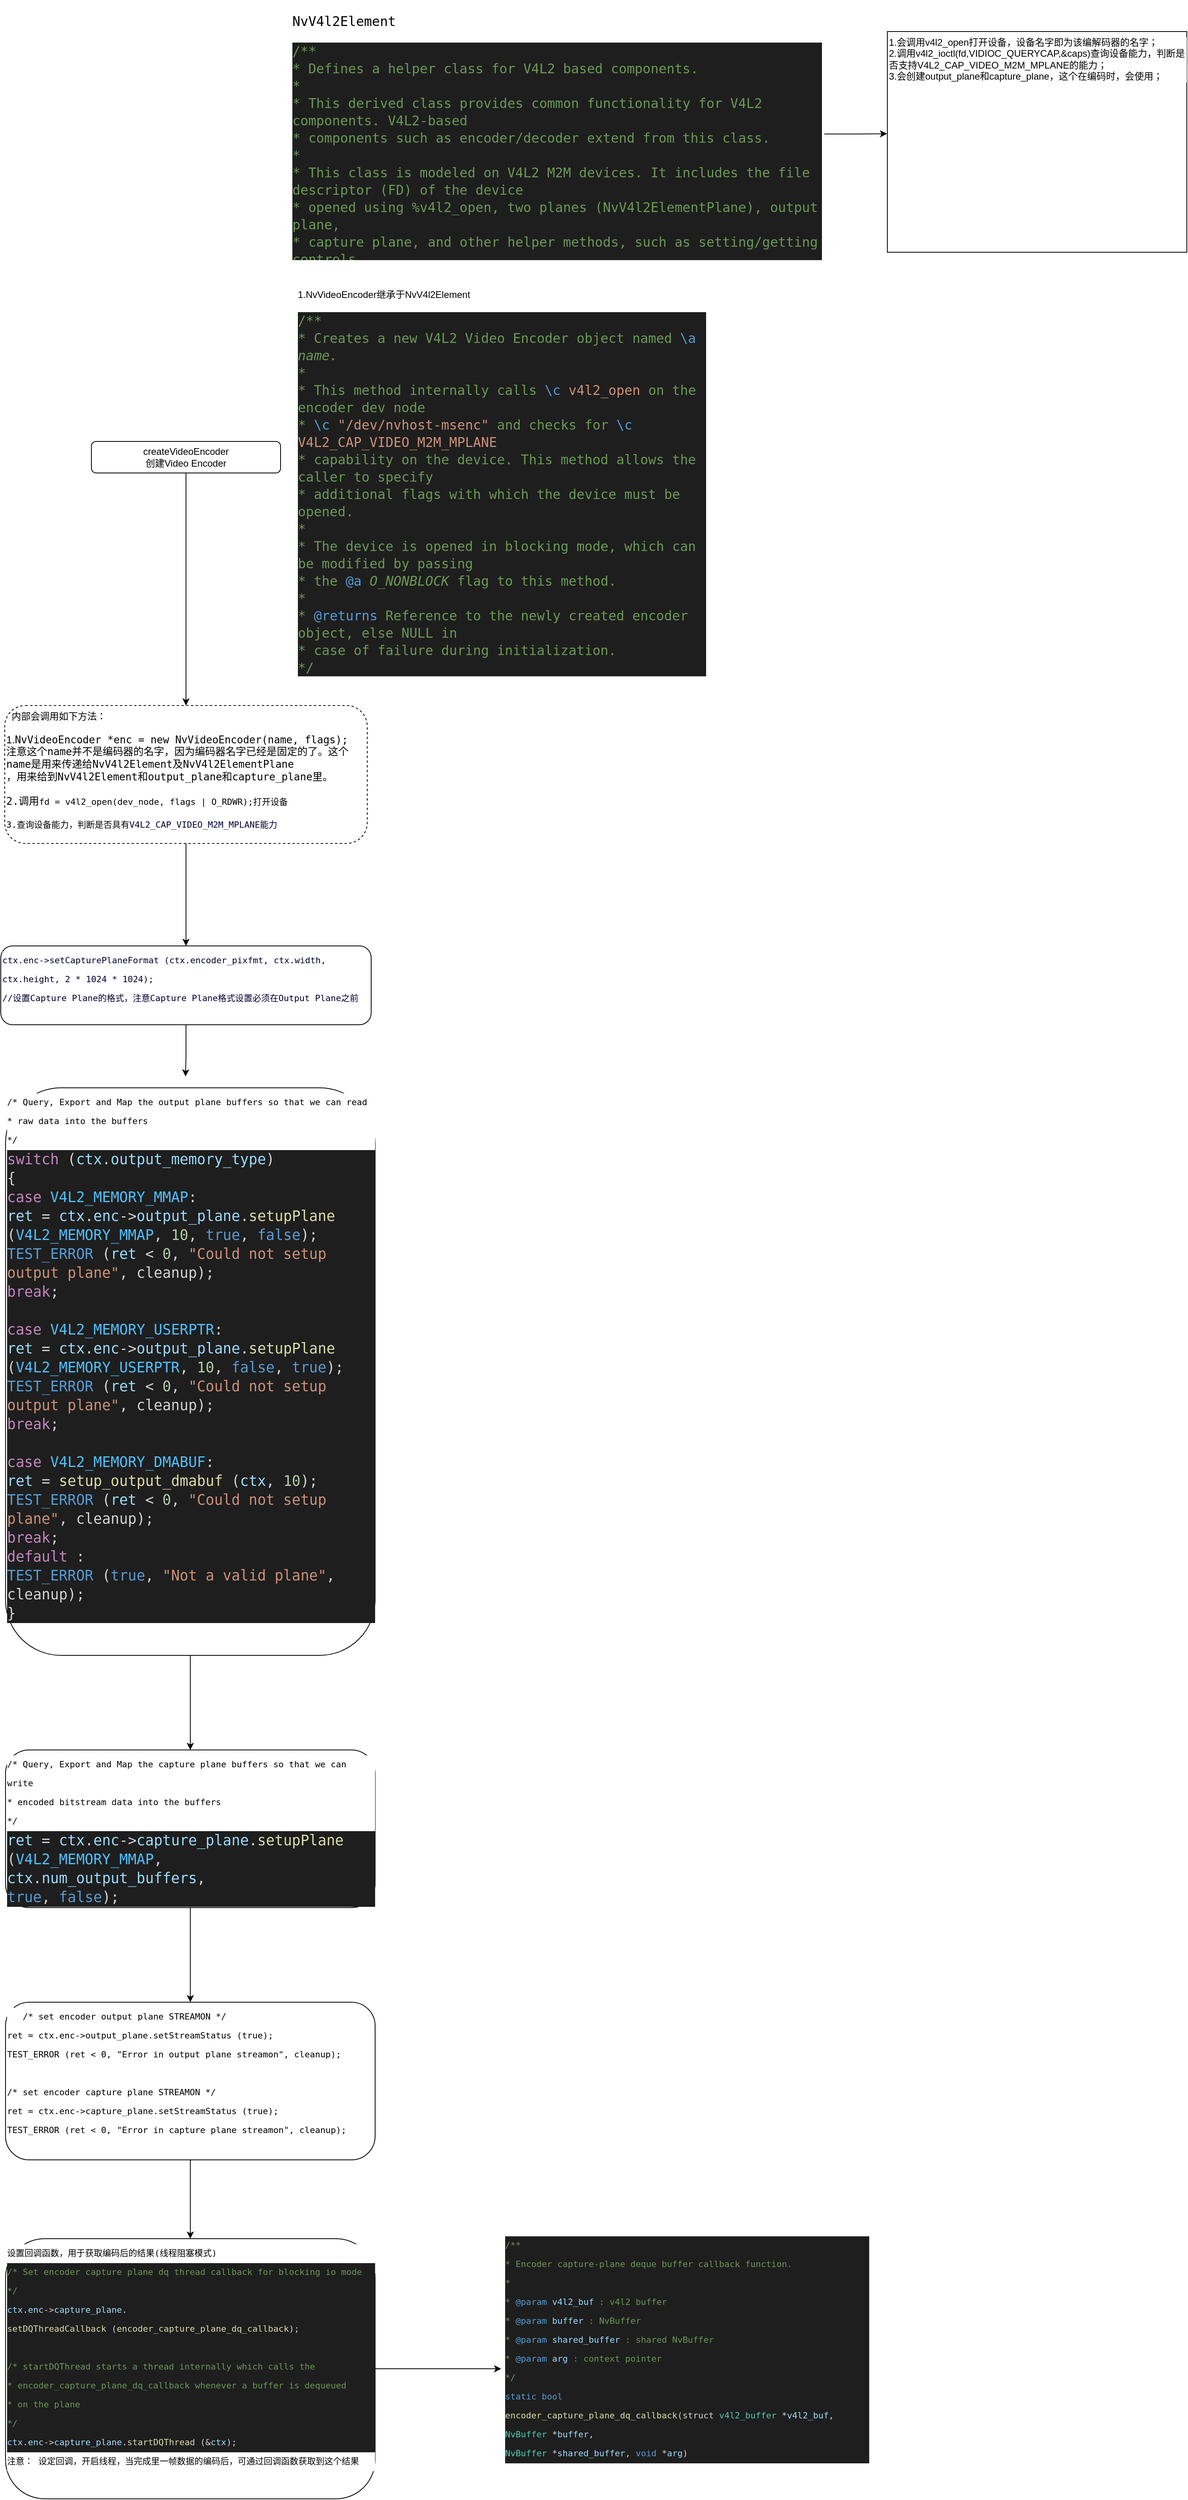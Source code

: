 <mxfile version="20.0.4" type="github">
  <diagram id="h0UbLLDwKzwc2ggPvic3" name="nvidia encode">
    <mxGraphModel dx="934" dy="1682" grid="1" gridSize="10" guides="1" tooltips="1" connect="1" arrows="1" fold="1" page="1" pageScale="1" pageWidth="827" pageHeight="1169" math="0" shadow="0">
      <root>
        <mxCell id="0" />
        <mxCell id="1" parent="0" />
        <mxCell id="C5bBJ59nCPVQjy3G_bLI-8" style="edgeStyle=orthogonalEdgeStyle;rounded=0;orthogonalLoop=1;jettySize=auto;html=1;entryX=0.5;entryY=0;entryDx=0;entryDy=0;fontSize=11;fontColor=#000000;" edge="1" parent="1" source="C5bBJ59nCPVQjy3G_bLI-1" target="C5bBJ59nCPVQjy3G_bLI-7">
          <mxGeometry relative="1" as="geometry" />
        </mxCell>
        <mxCell id="C5bBJ59nCPVQjy3G_bLI-1" value="createVideoEncoder&lt;br&gt;创建Video Encoder" style="rounded=1;whiteSpace=wrap;html=1;" vertex="1" parent="1">
          <mxGeometry x="270" y="230" width="240" height="40" as="geometry" />
        </mxCell>
        <mxCell id="C5bBJ59nCPVQjy3G_bLI-2" value="1.NvVideoEncoder继承于NvV4l2Element&lt;br&gt;&lt;br&gt;&lt;div style=&quot;color: rgb(212, 212, 212); background-color: rgb(30, 30, 30); font-family: &amp;quot;Operator Mono&amp;quot;, &amp;quot;Dank Mono&amp;quot;, &amp;quot;Fira Code Light&amp;quot;, &amp;quot;Droid Sans Mono&amp;quot;, &amp;quot;monospace&amp;quot;, monospace; font-size: 16.8px; line-height: 22px;&quot;&gt;&lt;div&gt;&lt;span style=&quot;color: #6a9955;&quot;&gt;/**&lt;/span&gt;&lt;/div&gt;&lt;div&gt;&lt;span style=&quot;color: #6a9955;&quot;&gt;     * Creates a new V4L2 Video Encoder object named &lt;/span&gt;&lt;span style=&quot;color: #569cd6;&quot;&gt;\a&lt;/span&gt;&lt;span style=&quot;color: #6a9955;&quot;&gt; &lt;/span&gt;&lt;span style=&quot;color: #6a9955;font-style: italic;&quot;&gt;name.&lt;/span&gt;&lt;/div&gt;&lt;div&gt;&lt;span style=&quot;color: #6a9955;&quot;&gt;     *&lt;/span&gt;&lt;/div&gt;&lt;div&gt;&lt;span style=&quot;color: #6a9955;&quot;&gt;     * This method internally calls &lt;/span&gt;&lt;span style=&quot;color: #569cd6;&quot;&gt;\c&lt;/span&gt;&lt;span style=&quot;color: #6a9955;&quot;&gt; &lt;/span&gt;&lt;span style=&quot;color: #ce9178;&quot;&gt;v4l2_open&lt;/span&gt;&lt;span style=&quot;color: #6a9955;&quot;&gt; on the encoder dev node&lt;/span&gt;&lt;/div&gt;&lt;div&gt;&lt;span style=&quot;color: #6a9955;&quot;&gt;     * &lt;/span&gt;&lt;span style=&quot;color: #569cd6;&quot;&gt;\c&lt;/span&gt;&lt;span style=&quot;color: #6a9955;&quot;&gt; &lt;/span&gt;&lt;span style=&quot;color: #ce9178;&quot;&gt;&quot;/dev/nvhost-msenc&quot;&lt;/span&gt;&lt;span style=&quot;color: #6a9955;&quot;&gt; and checks for &lt;/span&gt;&lt;span style=&quot;color: #569cd6;&quot;&gt;\c&lt;/span&gt;&lt;span style=&quot;color: #6a9955;&quot;&gt; &lt;/span&gt;&lt;span style=&quot;color: #ce9178;&quot;&gt;V4L2_CAP_VIDEO_M2M_MPLANE&lt;/span&gt;&lt;/div&gt;&lt;div&gt;&lt;span style=&quot;color: #6a9955;&quot;&gt;     * capability on the device. This method allows the caller to specify&lt;/span&gt;&lt;/div&gt;&lt;div&gt;&lt;span style=&quot;color: #6a9955;&quot;&gt;     * additional flags with which the device must be opened.&lt;/span&gt;&lt;/div&gt;&lt;div&gt;&lt;span style=&quot;color: #6a9955;&quot;&gt;     *&lt;/span&gt;&lt;/div&gt;&lt;div&gt;&lt;span style=&quot;color: #6a9955;&quot;&gt;     * The device is opened in blocking mode, which can be modified by passing&lt;/span&gt;&lt;/div&gt;&lt;div&gt;&lt;span style=&quot;color: #6a9955;&quot;&gt;     * the &lt;/span&gt;&lt;span style=&quot;color: #569cd6;&quot;&gt;@a&lt;/span&gt;&lt;span style=&quot;color: #6a9955;&quot;&gt; &lt;/span&gt;&lt;span style=&quot;color: #6a9955;font-style: italic;&quot;&gt;O_NONBLOCK&lt;/span&gt;&lt;span style=&quot;color: #6a9955;&quot;&gt; flag to this method.&lt;/span&gt;&lt;/div&gt;&lt;div&gt;&lt;span style=&quot;color: #6a9955;&quot;&gt;     *&lt;/span&gt;&lt;/div&gt;&lt;div&gt;&lt;span style=&quot;color: #6a9955;&quot;&gt;     * &lt;/span&gt;&lt;span style=&quot;color: #569cd6;&quot;&gt;@returns&lt;/span&gt;&lt;span style=&quot;color: #6a9955;&quot;&gt; Reference to the newly created encoder object, else NULL in&lt;/span&gt;&lt;/div&gt;&lt;div&gt;&lt;span style=&quot;color: #6a9955;&quot;&gt;     *          case of failure during initialization.&lt;/span&gt;&lt;/div&gt;&lt;div&gt;&lt;span style=&quot;color: #6a9955;&quot;&gt;     */&lt;/span&gt;&lt;/div&gt;&lt;/div&gt;" style="text;html=1;strokeColor=none;fillColor=none;align=left;verticalAlign=top;whiteSpace=wrap;rounded=0;" vertex="1" parent="1">
          <mxGeometry x="530" y="30" width="520" height="440" as="geometry" />
        </mxCell>
        <mxCell id="C5bBJ59nCPVQjy3G_bLI-5" style="edgeStyle=orthogonalEdgeStyle;rounded=0;orthogonalLoop=1;jettySize=auto;html=1;exitX=1;exitY=0.5;exitDx=0;exitDy=0;entryX=-0.001;entryY=0.381;entryDx=0;entryDy=0;entryPerimeter=0;fontColor=#000000;" edge="1" parent="1" source="C5bBJ59nCPVQjy3G_bLI-3">
          <mxGeometry relative="1" as="geometry">
            <mxPoint x="1279.62" y="-160.32" as="targetPoint" />
          </mxGeometry>
        </mxCell>
        <mxCell id="C5bBJ59nCPVQjy3G_bLI-3" value="&lt;h1&gt;&lt;div style=&quot;font-family: &amp;quot;Operator Mono&amp;quot;, &amp;quot;Dank Mono&amp;quot;, &amp;quot;Fira Code Light&amp;quot;, &amp;quot;Droid Sans Mono&amp;quot;, &amp;quot;monospace&amp;quot;, monospace; font-weight: normal; font-size: 16.8px; line-height: 22px;&quot;&gt;&lt;span style=&quot;background-color: rgb(255, 255, 255);&quot;&gt;NvV4l2Element&lt;/span&gt;&lt;/div&gt;&lt;/h1&gt;&lt;div style=&quot;color: rgb(212, 212, 212); background-color: rgb(30, 30, 30); font-family: &amp;quot;Operator Mono&amp;quot;, &amp;quot;Dank Mono&amp;quot;, &amp;quot;Fira Code Light&amp;quot;, &amp;quot;Droid Sans Mono&amp;quot;, &amp;quot;monospace&amp;quot;, monospace; font-size: 16.8px; line-height: 22px;&quot;&gt;&lt;div&gt;&lt;span style=&quot;color: #6a9955;&quot;&gt;/**&lt;/span&gt;&lt;/div&gt;&lt;div&gt;&lt;span style=&quot;color: #6a9955;&quot;&gt; * Defines a helper class for V4L2 based components.&lt;/span&gt;&lt;/div&gt;&lt;div&gt;&lt;span style=&quot;color: #6a9955;&quot;&gt; *&lt;/span&gt;&lt;/div&gt;&lt;div&gt;&lt;span style=&quot;color: #6a9955;&quot;&gt; * This derived class provides common functionality for V4L2 components. V4L2-based&lt;/span&gt;&lt;/div&gt;&lt;div&gt;&lt;span style=&quot;color: #6a9955;&quot;&gt; * components such as encoder/decoder extend from this class.&lt;/span&gt;&lt;/div&gt;&lt;div&gt;&lt;span style=&quot;color: #6a9955;&quot;&gt; *&lt;/span&gt;&lt;/div&gt;&lt;div&gt;&lt;span style=&quot;color: #6a9955;&quot;&gt; * This class is modeled on V4L2 M2M devices. It includes the file descriptor (FD) of the device&lt;/span&gt;&lt;/div&gt;&lt;div&gt;&lt;span style=&quot;color: #6a9955;&quot;&gt; * opened using %v4l2_open, two planes (NvV4l2ElementPlane), output plane,&lt;/span&gt;&lt;/div&gt;&lt;div&gt;&lt;span style=&quot;color: #6a9955;&quot;&gt; * capture plane, and other helper methods, such as setting/getting controls,&lt;/span&gt;&lt;/div&gt;&lt;div&gt;&lt;span style=&quot;color: #6a9955;&quot;&gt; * subscribing/dequeueing events, etc.&lt;/span&gt;&lt;/div&gt;&lt;div&gt;&lt;span style=&quot;color: #6a9955;&quot;&gt; */&lt;/span&gt;&lt;/div&gt;&lt;/div&gt;" style="text;html=1;strokeColor=none;fillColor=none;spacing=5;spacingTop=-20;whiteSpace=wrap;overflow=hidden;rounded=0;" vertex="1" parent="1">
          <mxGeometry x="520" y="-320" width="680" height="320" as="geometry" />
        </mxCell>
        <mxCell id="C5bBJ59nCPVQjy3G_bLI-6" value="1.会调用v4l2_open打开设备，设备名字即为该编解码器的名字；&lt;br&gt;2.调用v4l2_ioctl(fd,VIDIOC_QUERYCAP,&amp;amp;caps)查询设备能力，判断是否支持V4L2_CAP_VIDEO_M2M_MPLANE的能力；&lt;br&gt;3.会创建output_plane和capture_plane，这个在编码时，会使用；" style="rounded=0;whiteSpace=wrap;html=1;labelBackgroundColor=#FFFFFF;fontColor=#000000;align=left;verticalAlign=top;" vertex="1" parent="1">
          <mxGeometry x="1280" y="-290" width="380" height="280" as="geometry" />
        </mxCell>
        <mxCell id="C5bBJ59nCPVQjy3G_bLI-12" style="edgeStyle=orthogonalEdgeStyle;rounded=0;orthogonalLoop=1;jettySize=auto;html=1;entryX=0.5;entryY=0;entryDx=0;entryDy=0;fontSize=11;fontColor=#000033;" edge="1" parent="1" source="C5bBJ59nCPVQjy3G_bLI-7" target="C5bBJ59nCPVQjy3G_bLI-9">
          <mxGeometry relative="1" as="geometry" />
        </mxCell>
        <mxCell id="C5bBJ59nCPVQjy3G_bLI-7" value="&lt;span style=&quot;white-space: pre;&quot;&gt;	&lt;/span&gt;&lt;span style=&quot;white-space: pre;&quot;&gt;	&lt;/span&gt;内部会调用如下方法：&lt;br&gt;&lt;br&gt;&lt;span style=&quot;background-color: rgb(255, 255, 255); font-size: 13px;&quot;&gt;1.&lt;span style=&quot;font-family: &amp;quot;Operator Mono&amp;quot;, &amp;quot;Dank Mono&amp;quot;, &amp;quot;Fira Code Light&amp;quot;, &amp;quot;Droid Sans Mono&amp;quot;, &amp;quot;monospace&amp;quot;, monospace;&quot;&gt;NvVideoEncoder&lt;/span&gt;&lt;span style=&quot;font-family: &amp;quot;Operator Mono&amp;quot;, &amp;quot;Dank Mono&amp;quot;, &amp;quot;Fira Code Light&amp;quot;, &amp;quot;Droid Sans Mono&amp;quot;, &amp;quot;monospace&amp;quot;, monospace;&quot;&gt; *&lt;/span&gt;&lt;span style=&quot;font-family: &amp;quot;Operator Mono&amp;quot;, &amp;quot;Dank Mono&amp;quot;, &amp;quot;Fira Code Light&amp;quot;, &amp;quot;Droid Sans Mono&amp;quot;, &amp;quot;monospace&amp;quot;, monospace;&quot;&gt;enc&lt;/span&gt;&lt;span style=&quot;font-family: &amp;quot;Operator Mono&amp;quot;, &amp;quot;Dank Mono&amp;quot;, &amp;quot;Fira Code Light&amp;quot;, &amp;quot;Droid Sans Mono&amp;quot;, &amp;quot;monospace&amp;quot;, monospace;&quot;&gt; = &lt;/span&gt;&lt;span style=&quot;font-family: &amp;quot;Operator Mono&amp;quot;, &amp;quot;Dank Mono&amp;quot;, &amp;quot;Fira Code Light&amp;quot;, &amp;quot;Droid Sans Mono&amp;quot;, &amp;quot;monospace&amp;quot;, monospace;&quot;&gt;new&lt;/span&gt;&lt;span style=&quot;font-family: &amp;quot;Operator Mono&amp;quot;, &amp;quot;Dank Mono&amp;quot;, &amp;quot;Fira Code Light&amp;quot;, &amp;quot;Droid Sans Mono&amp;quot;, &amp;quot;monospace&amp;quot;, monospace;&quot;&gt; &lt;/span&gt;&lt;span style=&quot;font-family: &amp;quot;Operator Mono&amp;quot;, &amp;quot;Dank Mono&amp;quot;, &amp;quot;Fira Code Light&amp;quot;, &amp;quot;Droid Sans Mono&amp;quot;, &amp;quot;monospace&amp;quot;, monospace;&quot;&gt;NvVideoEncoder&lt;/span&gt;&lt;span style=&quot;font-family: &amp;quot;Operator Mono&amp;quot;, &amp;quot;Dank Mono&amp;quot;, &amp;quot;Fira Code Light&amp;quot;, &amp;quot;Droid Sans Mono&amp;quot;, &amp;quot;monospace&amp;quot;, monospace;&quot;&gt;(&lt;/span&gt;&lt;span style=&quot;font-family: &amp;quot;Operator Mono&amp;quot;, &amp;quot;Dank Mono&amp;quot;, &amp;quot;Fira Code Light&amp;quot;, &amp;quot;Droid Sans Mono&amp;quot;, &amp;quot;monospace&amp;quot;, monospace;&quot;&gt;name&lt;/span&gt;&lt;span style=&quot;font-family: &amp;quot;Operator Mono&amp;quot;, &amp;quot;Dank Mono&amp;quot;, &amp;quot;Fira Code Light&amp;quot;, &amp;quot;Droid Sans Mono&amp;quot;, &amp;quot;monospace&amp;quot;, monospace;&quot;&gt;, &lt;/span&gt;&lt;span style=&quot;font-family: &amp;quot;Operator Mono&amp;quot;, &amp;quot;Dank Mono&amp;quot;, &amp;quot;Fira Code Light&amp;quot;, &amp;quot;Droid Sans Mono&amp;quot;, &amp;quot;monospace&amp;quot;, monospace;&quot;&gt;flags&lt;/span&gt;&lt;span style=&quot;font-family: &amp;quot;Operator Mono&amp;quot;, &amp;quot;Dank Mono&amp;quot;, &amp;quot;Fira Code Light&amp;quot;, &amp;quot;Droid Sans Mono&amp;quot;, &amp;quot;monospace&amp;quot;, monospace;&quot;&gt;);&lt;br&gt;注意这个name并不是编码器的名字，因为编码器名字已经是固定的了。这个name是用来传递给NvV4l2Element及&lt;/span&gt;&lt;/span&gt;&lt;span style=&quot;font-family: &amp;quot;Operator Mono&amp;quot;, &amp;quot;Dank Mono&amp;quot;, &amp;quot;Fira Code Light&amp;quot;, &amp;quot;Droid Sans Mono&amp;quot;, &amp;quot;monospace&amp;quot;, monospace; font-size: 13px; background-color: rgb(255, 255, 255);&quot;&gt;NvV4l2ElementPlane&lt;/span&gt;&lt;span style=&quot;background-color: rgb(255, 255, 255); font-size: 13px;&quot;&gt;&lt;span style=&quot;font-family: &amp;quot;Operator Mono&amp;quot;, &amp;quot;Dank Mono&amp;quot;, &amp;quot;Fira Code Light&amp;quot;, &amp;quot;Droid Sans Mono&amp;quot;, &amp;quot;monospace&amp;quot;, monospace;&quot;&gt;&lt;br&gt;，用来给到NvV4l2Element和output_plane和capture_plane里。&lt;br&gt;&lt;br&gt;2.调用&lt;/span&gt;&lt;/span&gt;&lt;font style=&quot;font-size: 11px;&quot;&gt;&lt;span style=&quot;font-family: &amp;quot;Operator Mono&amp;quot;, &amp;quot;Dank Mono&amp;quot;, &amp;quot;Fira Code Light&amp;quot;, &amp;quot;Droid Sans Mono&amp;quot;, &amp;quot;monospace&amp;quot;, monospace; font-size: 11px;&quot;&gt;fd&lt;/span&gt;&lt;span style=&quot;font-family: &amp;quot;Operator Mono&amp;quot;, &amp;quot;Dank Mono&amp;quot;, &amp;quot;Fira Code Light&amp;quot;, &amp;quot;Droid Sans Mono&amp;quot;, &amp;quot;monospace&amp;quot;, monospace; font-size: 11px;&quot;&gt; = &lt;/span&gt;&lt;span style=&quot;font-family: &amp;quot;Operator Mono&amp;quot;, &amp;quot;Dank Mono&amp;quot;, &amp;quot;Fira Code Light&amp;quot;, &amp;quot;Droid Sans Mono&amp;quot;, &amp;quot;monospace&amp;quot;, monospace; font-size: 11px;&quot;&gt;v4l2_open&lt;/span&gt;&lt;span style=&quot;font-family: &amp;quot;Operator Mono&amp;quot;, &amp;quot;Dank Mono&amp;quot;, &amp;quot;Fira Code Light&amp;quot;, &amp;quot;Droid Sans Mono&amp;quot;, &amp;quot;monospace&amp;quot;, monospace; font-size: 11px;&quot;&gt;(&lt;/span&gt;&lt;span style=&quot;font-family: &amp;quot;Operator Mono&amp;quot;, &amp;quot;Dank Mono&amp;quot;, &amp;quot;Fira Code Light&amp;quot;, &amp;quot;Droid Sans Mono&amp;quot;, &amp;quot;monospace&amp;quot;, monospace; font-size: 11px;&quot;&gt;dev_node&lt;/span&gt;&lt;span style=&quot;font-family: &amp;quot;Operator Mono&amp;quot;, &amp;quot;Dank Mono&amp;quot;, &amp;quot;Fira Code Light&amp;quot;, &amp;quot;Droid Sans Mono&amp;quot;, &amp;quot;monospace&amp;quot;, monospace; font-size: 11px;&quot;&gt;, &lt;/span&gt;&lt;span style=&quot;font-family: &amp;quot;Operator Mono&amp;quot;, &amp;quot;Dank Mono&amp;quot;, &amp;quot;Fira Code Light&amp;quot;, &amp;quot;Droid Sans Mono&amp;quot;, &amp;quot;monospace&amp;quot;, monospace; font-size: 11px;&quot;&gt;flags&lt;/span&gt;&lt;span style=&quot;font-family: &amp;quot;Operator Mono&amp;quot;, &amp;quot;Dank Mono&amp;quot;, &amp;quot;Fira Code Light&amp;quot;, &amp;quot;Droid Sans Mono&amp;quot;, &amp;quot;monospace&amp;quot;, monospace; font-size: 11px;&quot;&gt; | &lt;/span&gt;&lt;span style=&quot;font-family: &amp;quot;Operator Mono&amp;quot;, &amp;quot;Dank Mono&amp;quot;, &amp;quot;Fira Code Light&amp;quot;, &amp;quot;Droid Sans Mono&amp;quot;, &amp;quot;monospace&amp;quot;, monospace; font-size: 11px;&quot;&gt;O_RDWR&lt;/span&gt;&lt;span style=&quot;font-family: &amp;quot;Operator Mono&amp;quot;, &amp;quot;Dank Mono&amp;quot;, &amp;quot;Fira Code Light&amp;quot;, &amp;quot;Droid Sans Mono&amp;quot;, &amp;quot;monospace&amp;quot;, monospace; font-size: 11px;&quot;&gt;);打开设备&lt;br&gt;&lt;br&gt;3.查询设备能力，判断是否具有&lt;/span&gt;&lt;/font&gt;&lt;span style=&quot;font-family: &amp;quot;Operator Mono&amp;quot;, &amp;quot;Dank Mono&amp;quot;, &amp;quot;Fira Code Light&amp;quot;, &amp;quot;Droid Sans Mono&amp;quot;, &amp;quot;monospace&amp;quot;, monospace; background-color: rgb(255, 255, 255);&quot;&gt;&lt;font style=&quot;font-size: 11px;&quot; color=&quot;#000033&quot;&gt;V4L2_CAP_VIDEO_M2M_MPLANE能力&lt;br&gt;&lt;br&gt;&lt;/font&gt;&lt;/span&gt;" style="rounded=1;whiteSpace=wrap;html=1;align=left;verticalAlign=top;dashed=1;" vertex="1" parent="1">
          <mxGeometry x="160" y="565" width="460" height="175" as="geometry" />
        </mxCell>
        <mxCell id="C5bBJ59nCPVQjy3G_bLI-14" style="edgeStyle=orthogonalEdgeStyle;rounded=0;orthogonalLoop=1;jettySize=auto;html=1;entryX=0.487;entryY=-0.02;entryDx=0;entryDy=0;entryPerimeter=0;fontSize=11;fontColor=#000033;" edge="1" parent="1" source="C5bBJ59nCPVQjy3G_bLI-9" target="C5bBJ59nCPVQjy3G_bLI-13">
          <mxGeometry relative="1" as="geometry" />
        </mxCell>
        <mxCell id="C5bBJ59nCPVQjy3G_bLI-9" value="&lt;div style=&quot;font-family: &amp;quot;Operator Mono&amp;quot;, &amp;quot;Dank Mono&amp;quot;, &amp;quot;Fira Code Light&amp;quot;, &amp;quot;Droid Sans Mono&amp;quot;, &amp;quot;monospace&amp;quot;, monospace; line-height: 24px; font-size: 11px;&quot;&gt;&lt;div style=&quot;font-size: 11px;&quot;&gt;ctx.enc-&amp;gt;setCapturePlaneFormat (ctx.encoder_pixfmt, ctx.width,&lt;/div&gt;&lt;div style=&quot;font-size: 11px;&quot;&gt;                                         ctx.height, 2 * 1024 * 1024);&lt;/div&gt;&lt;div style=&quot;font-size: 11px;&quot;&gt;//设置Capture Plane的格式，注意Capture Plane格式设置必须在Output Plane之前&lt;/div&gt;&lt;/div&gt;" style="rounded=1;whiteSpace=wrap;html=1;labelBackgroundColor=#FFFFFF;fontSize=11;fontColor=#000033;align=left;verticalAlign=top;" vertex="1" parent="1">
          <mxGeometry x="155" y="870" width="470" height="100" as="geometry" />
        </mxCell>
        <mxCell id="C5bBJ59nCPVQjy3G_bLI-17" style="edgeStyle=orthogonalEdgeStyle;rounded=0;orthogonalLoop=1;jettySize=auto;html=1;entryX=0.5;entryY=0;entryDx=0;entryDy=0;fontSize=11;fontColor=#000000;" edge="1" parent="1" source="C5bBJ59nCPVQjy3G_bLI-13" target="C5bBJ59nCPVQjy3G_bLI-16">
          <mxGeometry relative="1" as="geometry" />
        </mxCell>
        <mxCell id="C5bBJ59nCPVQjy3G_bLI-13" value="&lt;div style=&quot;font-family: &amp;quot;Operator Mono&amp;quot;, &amp;quot;Dank Mono&amp;quot;, &amp;quot;Fira Code Light&amp;quot;, &amp;quot;Droid Sans Mono&amp;quot;, &amp;quot;monospace&amp;quot;, monospace; line-height: 24px; font-size: 11px;&quot;&gt;&lt;div style=&quot;font-size: 11px;&quot;&gt;&lt;div style=&quot;line-height: 24px; font-size: 11px;&quot;&gt;&lt;div style=&quot;font-size: 11px;&quot;&gt;&lt;span style=&quot;background-color: rgb(255, 255, 255); font-size: 11px;&quot;&gt;&lt;font style=&quot;font-size: 11px;&quot; color=&quot;#000000&quot;&gt; /* Query, Export and Map the output plane buffers so that we can read&lt;/font&gt;&lt;/span&gt;&lt;/div&gt;&lt;div style=&quot;font-size: 11px;&quot;&gt;&lt;span style=&quot;background-color: rgb(255, 255, 255); font-size: 11px;&quot;&gt;&lt;font style=&quot;font-size: 11px;&quot; color=&quot;#000000&quot;&gt;     * raw data into the buffers&lt;/font&gt;&lt;/span&gt;&lt;/div&gt;&lt;div style=&quot;font-size: 11px;&quot;&gt;&lt;span style=&quot;background-color: rgb(255, 255, 255); font-size: 11px;&quot;&gt;&lt;font style=&quot;font-size: 11px;&quot; color=&quot;#000000&quot;&gt;     */&lt;/font&gt;&lt;/span&gt;&lt;/div&gt;&lt;div style=&quot;font-size: 11px;&quot;&gt;&lt;div style=&quot;color: rgb(212, 212, 212); background-color: rgb(30, 30, 30); font-size: 18.2px; line-height: 24px;&quot;&gt;&lt;div&gt;&lt;span style=&quot;color: #c586c0;&quot;&gt;switch&lt;/span&gt; (&lt;span style=&quot;color: #9cdcfe;&quot;&gt;ctx&lt;/span&gt;.&lt;span style=&quot;color: #9cdcfe;&quot;&gt;output_memory_type&lt;/span&gt;)&lt;/div&gt;&lt;div&gt;    {&lt;/div&gt;&lt;div&gt;        &lt;span style=&quot;color: #c586c0;&quot;&gt;case&lt;/span&gt; &lt;span style=&quot;color: #4fc1ff;&quot;&gt;V4L2_MEMORY_MMAP&lt;/span&gt;:&lt;/div&gt;&lt;div&gt;            &lt;span style=&quot;color: #9cdcfe;&quot;&gt;ret&lt;/span&gt; = &lt;span style=&quot;color: #9cdcfe;&quot;&gt;ctx&lt;/span&gt;.&lt;span style=&quot;color: #9cdcfe;&quot;&gt;enc&lt;/span&gt;-&amp;gt;&lt;span style=&quot;color: #9cdcfe;&quot;&gt;output_plane&lt;/span&gt;.&lt;span style=&quot;color: #dcdcaa;&quot;&gt;setupPlane&lt;/span&gt; (&lt;span style=&quot;color: #4fc1ff;&quot;&gt;V4L2_MEMORY_MMAP&lt;/span&gt;, &lt;span style=&quot;color: #b5cea8;&quot;&gt;10&lt;/span&gt;, &lt;span style=&quot;color: #569cd6;&quot;&gt;true&lt;/span&gt;, &lt;span style=&quot;color: #569cd6;&quot;&gt;false&lt;/span&gt;);&lt;/div&gt;&lt;div&gt;            &lt;span style=&quot;color: #569cd6;&quot;&gt;TEST_ERROR&lt;/span&gt; (&lt;span style=&quot;color: #9cdcfe;&quot;&gt;ret&lt;/span&gt; &amp;lt; &lt;span style=&quot;color: #b5cea8;&quot;&gt;0&lt;/span&gt;, &lt;span style=&quot;color: #ce9178;&quot;&gt;&quot;Could not setup output plane&quot;&lt;/span&gt;, cleanup);&lt;/div&gt;&lt;div&gt;            &lt;span style=&quot;color: #c586c0;&quot;&gt;break&lt;/span&gt;;&lt;/div&gt;&lt;br&gt;&lt;div&gt;        &lt;span style=&quot;color: #c586c0;&quot;&gt;case&lt;/span&gt; &lt;span style=&quot;color: #4fc1ff;&quot;&gt;V4L2_MEMORY_USERPTR&lt;/span&gt;:&lt;/div&gt;&lt;div&gt;            &lt;span style=&quot;color: #9cdcfe;&quot;&gt;ret&lt;/span&gt; = &lt;span style=&quot;color: #9cdcfe;&quot;&gt;ctx&lt;/span&gt;.&lt;span style=&quot;color: #9cdcfe;&quot;&gt;enc&lt;/span&gt;-&amp;gt;&lt;span style=&quot;color: #9cdcfe;&quot;&gt;output_plane&lt;/span&gt;.&lt;span style=&quot;color: #dcdcaa;&quot;&gt;setupPlane&lt;/span&gt; (&lt;span style=&quot;color: #4fc1ff;&quot;&gt;V4L2_MEMORY_USERPTR&lt;/span&gt;, &lt;span style=&quot;color: #b5cea8;&quot;&gt;10&lt;/span&gt;, &lt;span style=&quot;color: #569cd6;&quot;&gt;false&lt;/span&gt;, &lt;span style=&quot;color: #569cd6;&quot;&gt;true&lt;/span&gt;);&lt;/div&gt;&lt;div&gt;            &lt;span style=&quot;color: #569cd6;&quot;&gt;TEST_ERROR&lt;/span&gt; (&lt;span style=&quot;color: #9cdcfe;&quot;&gt;ret&lt;/span&gt; &amp;lt; &lt;span style=&quot;color: #b5cea8;&quot;&gt;0&lt;/span&gt;, &lt;span style=&quot;color: #ce9178;&quot;&gt;&quot;Could not setup output plane&quot;&lt;/span&gt;, cleanup);&lt;/div&gt;&lt;div&gt;            &lt;span style=&quot;color: #c586c0;&quot;&gt;break&lt;/span&gt;;&lt;/div&gt;&lt;br&gt;&lt;div&gt;        &lt;span style=&quot;color: #c586c0;&quot;&gt;case&lt;/span&gt; &lt;span style=&quot;color: #4fc1ff;&quot;&gt;V4L2_MEMORY_DMABUF&lt;/span&gt;:&lt;/div&gt;&lt;div&gt;            &lt;span style=&quot;color: #9cdcfe;&quot;&gt;ret&lt;/span&gt; = &lt;span style=&quot;color: #dcdcaa;&quot;&gt;setup_output_dmabuf&lt;/span&gt; (&lt;span style=&quot;color: #9cdcfe;&quot;&gt;ctx&lt;/span&gt;, &lt;span style=&quot;color: #b5cea8;&quot;&gt;10&lt;/span&gt;);&lt;/div&gt;&lt;div&gt;            &lt;span style=&quot;color: #569cd6;&quot;&gt;TEST_ERROR&lt;/span&gt; (&lt;span style=&quot;color: #9cdcfe;&quot;&gt;ret&lt;/span&gt; &amp;lt; &lt;span style=&quot;color: #b5cea8;&quot;&gt;0&lt;/span&gt;, &lt;span style=&quot;color: #ce9178;&quot;&gt;&quot;Could not setup plane&quot;&lt;/span&gt;, cleanup);&lt;/div&gt;&lt;div&gt;            &lt;span style=&quot;color: #c586c0;&quot;&gt;break&lt;/span&gt;;&lt;/div&gt;&lt;div&gt;        &lt;span style=&quot;color: #c586c0;&quot;&gt;default&lt;/span&gt; :&lt;/div&gt;&lt;div&gt;            &lt;span style=&quot;color: #569cd6;&quot;&gt;TEST_ERROR&lt;/span&gt; (&lt;span style=&quot;color: #569cd6;&quot;&gt;true&lt;/span&gt;, &lt;span style=&quot;color: #ce9178;&quot;&gt;&quot;Not a valid plane&quot;&lt;/span&gt;, cleanup);&lt;/div&gt;&lt;div&gt;    }&lt;/div&gt;&lt;/div&gt;&lt;/div&gt;&lt;/div&gt;&lt;/div&gt;&lt;/div&gt;" style="rounded=1;whiteSpace=wrap;html=1;labelBackgroundColor=#FFFFFF;fontSize=11;fontColor=#000033;align=left;verticalAlign=top;" vertex="1" parent="1">
          <mxGeometry x="161" y="1050" width="469" height="720" as="geometry" />
        </mxCell>
        <mxCell id="C5bBJ59nCPVQjy3G_bLI-19" style="edgeStyle=orthogonalEdgeStyle;rounded=0;orthogonalLoop=1;jettySize=auto;html=1;entryX=0.5;entryY=0;entryDx=0;entryDy=0;fontSize=11;fontColor=#000000;" edge="1" parent="1" source="C5bBJ59nCPVQjy3G_bLI-16" target="C5bBJ59nCPVQjy3G_bLI-18">
          <mxGeometry relative="1" as="geometry" />
        </mxCell>
        <mxCell id="C5bBJ59nCPVQjy3G_bLI-16" value="&lt;div style=&quot;font-family: &amp;quot;Operator Mono&amp;quot;, &amp;quot;Dank Mono&amp;quot;, &amp;quot;Fira Code Light&amp;quot;, &amp;quot;Droid Sans Mono&amp;quot;, &amp;quot;monospace&amp;quot;, monospace; line-height: 24px; font-size: 11px;&quot;&gt;&lt;div style=&quot;font-size: 11px;&quot;&gt;&lt;div style=&quot;line-height: 24px; font-size: 11px;&quot;&gt;&lt;div style=&quot;line-height: 24px; font-size: 11px;&quot;&gt;&lt;div style=&quot;font-size: 11px;&quot;&gt;&lt;span style=&quot;background-color: rgb(255, 255, 255); font-size: 11px;&quot;&gt;&lt;font style=&quot;font-size: 11px;&quot; color=&quot;#000000&quot;&gt;/* Query, Export and Map the capture plane buffers so that we can write&lt;/font&gt;&lt;/span&gt;&lt;/div&gt;&lt;div style=&quot;font-size: 11px;&quot;&gt;&lt;span style=&quot;background-color: rgb(255, 255, 255); font-size: 11px;&quot;&gt;&lt;font style=&quot;font-size: 11px;&quot; color=&quot;#000000&quot;&gt;     * encoded bitstream data into the buffers&lt;/font&gt;&lt;/span&gt;&lt;/div&gt;&lt;/div&gt;&lt;div style=&quot;font-size: 11px;&quot;&gt;&lt;span style=&quot;background-color: rgb(255, 255, 255); font-size: 11px;&quot;&gt;&lt;font style=&quot;font-size: 11px;&quot; color=&quot;#000000&quot;&gt;     */&lt;/font&gt;&lt;/span&gt;&lt;/div&gt;&lt;div style=&quot;font-size: 11px;&quot;&gt;&lt;div style=&quot;color: rgb(212, 212, 212); background-color: rgb(30, 30, 30); font-size: 18.2px; line-height: 24px;&quot;&gt;&lt;div&gt;  &lt;span style=&quot;color: #9cdcfe;&quot;&gt;ret&lt;/span&gt; = &lt;span style=&quot;color: #9cdcfe;&quot;&gt;ctx&lt;/span&gt;.&lt;span style=&quot;color: #9cdcfe;&quot;&gt;enc&lt;/span&gt;-&amp;gt;&lt;span style=&quot;color: #9cdcfe;&quot;&gt;capture_plane&lt;/span&gt;.&lt;span style=&quot;color: #dcdcaa;&quot;&gt;setupPlane&lt;/span&gt; (&lt;span style=&quot;color: #4fc1ff;&quot;&gt;V4L2_MEMORY_MMAP&lt;/span&gt;,&lt;/div&gt;&lt;div&gt;                                            &lt;span style=&quot;color: #9cdcfe;&quot;&gt;ctx&lt;/span&gt;.&lt;span style=&quot;color: #9cdcfe;&quot;&gt;num_output_buffers&lt;/span&gt;,&lt;/div&gt;&lt;div&gt;                                            &lt;span style=&quot;color: #569cd6;&quot;&gt;true&lt;/span&gt;, &lt;span style=&quot;color: #569cd6;&quot;&gt;false&lt;/span&gt;);&lt;/div&gt;&lt;/div&gt;&lt;/div&gt;&lt;/div&gt;&lt;/div&gt;&lt;/div&gt;" style="rounded=1;whiteSpace=wrap;html=1;labelBackgroundColor=#FFFFFF;fontSize=11;fontColor=#000033;align=left;verticalAlign=top;" vertex="1" parent="1">
          <mxGeometry x="161" y="1890" width="469" height="200" as="geometry" />
        </mxCell>
        <mxCell id="C5bBJ59nCPVQjy3G_bLI-21" style="edgeStyle=orthogonalEdgeStyle;rounded=0;orthogonalLoop=1;jettySize=auto;html=1;entryX=0.5;entryY=0;entryDx=0;entryDy=0;fontSize=11;fontColor=#000000;" edge="1" parent="1" source="C5bBJ59nCPVQjy3G_bLI-18" target="C5bBJ59nCPVQjy3G_bLI-20">
          <mxGeometry relative="1" as="geometry" />
        </mxCell>
        <mxCell id="C5bBJ59nCPVQjy3G_bLI-18" value="&lt;div style=&quot;font-family: &amp;quot;Operator Mono&amp;quot;, &amp;quot;Dank Mono&amp;quot;, &amp;quot;Fira Code Light&amp;quot;, &amp;quot;Droid Sans Mono&amp;quot;, &amp;quot;monospace&amp;quot;, monospace; line-height: 24px; font-size: 11px;&quot;&gt;&lt;div style=&quot;font-size: 11px;&quot;&gt;&lt;div style=&quot;line-height: 24px; font-size: 11px;&quot;&gt;&lt;div style=&quot;line-height: 24px; font-size: 11px;&quot;&gt;&lt;div style=&quot;font-size: 11px;&quot;&gt;&lt;span style=&quot;background-color: rgb(255, 255, 255); font-size: 11px;&quot;&gt;&lt;font style=&quot;font-size: 11px;&quot; color=&quot;#000000&quot;&gt;&amp;nbsp; &amp;nbsp;&lt;span style=&quot;font-size: 11px;&quot;&gt;/* set encoder output plane STREAMON */&lt;/span&gt;&lt;/font&gt;&lt;/span&gt;&lt;/div&gt;&lt;div style=&quot;line-height: 24px; font-size: 11px;&quot;&gt;&lt;div style=&quot;font-size: 11px;&quot;&gt;&lt;span style=&quot;background-color: rgb(255, 255, 255); font-size: 11px;&quot;&gt;&lt;font style=&quot;font-size: 11px;&quot; color=&quot;#000000&quot;&gt;    ret = ctx.enc-&amp;gt;output_plane.setStreamStatus (true);&lt;/font&gt;&lt;/span&gt;&lt;/div&gt;&lt;div style=&quot;font-size: 11px;&quot;&gt;&lt;span style=&quot;background-color: rgb(255, 255, 255); font-size: 11px;&quot;&gt;&lt;font style=&quot;font-size: 11px;&quot; color=&quot;#000000&quot;&gt;    TEST_ERROR (ret &amp;lt; 0, &quot;Error in output plane streamon&quot;, cleanup);&lt;/font&gt;&lt;/span&gt;&lt;/div&gt;&lt;span style=&quot;background-color: rgb(255, 255, 255); font-size: 11px;&quot;&gt;&lt;font style=&quot;font-size: 11px;&quot; color=&quot;#000000&quot;&gt;&lt;br style=&quot;font-size: 11px;&quot;&gt;&lt;/font&gt;&lt;/span&gt;&lt;div style=&quot;font-size: 11px;&quot;&gt;&lt;span style=&quot;background-color: rgb(255, 255, 255); font-size: 11px;&quot;&gt;&lt;font style=&quot;font-size: 11px;&quot; color=&quot;#000000&quot;&gt;    /* set encoder capture plane STREAMON */&lt;/font&gt;&lt;/span&gt;&lt;/div&gt;&lt;div style=&quot;font-size: 11px;&quot;&gt;&lt;span style=&quot;background-color: rgb(255, 255, 255); font-size: 11px;&quot;&gt;&lt;font style=&quot;font-size: 11px;&quot; color=&quot;#000000&quot;&gt;    ret = ctx.enc-&amp;gt;capture_plane.setStreamStatus (true);&lt;/font&gt;&lt;/span&gt;&lt;/div&gt;&lt;div style=&quot;font-size: 11px;&quot;&gt;    &lt;span style=&quot;background-color: rgb(255, 255, 255); font-size: 11px;&quot;&gt;&lt;font style=&quot;font-size: 11px;&quot; color=&quot;#000000&quot;&gt;TEST_ERROR (ret &amp;lt; 0, &quot;Error in capture plane streamon&quot;, cleanup);&lt;/font&gt;&lt;/span&gt;&lt;/div&gt;&lt;/div&gt;&lt;/div&gt;&lt;/div&gt;&lt;/div&gt;&lt;/div&gt;" style="rounded=1;whiteSpace=wrap;html=1;labelBackgroundColor=#FFFFFF;fontSize=11;fontColor=#000033;align=left;verticalAlign=top;" vertex="1" parent="1">
          <mxGeometry x="161" y="2210" width="469" height="200" as="geometry" />
        </mxCell>
        <mxCell id="C5bBJ59nCPVQjy3G_bLI-23" style="edgeStyle=orthogonalEdgeStyle;rounded=0;orthogonalLoop=1;jettySize=auto;html=1;fontSize=11;fontColor=#000000;" edge="1" parent="1" source="C5bBJ59nCPVQjy3G_bLI-20" target="C5bBJ59nCPVQjy3G_bLI-22">
          <mxGeometry relative="1" as="geometry" />
        </mxCell>
        <mxCell id="C5bBJ59nCPVQjy3G_bLI-20" value="&lt;div style=&quot;font-family: &amp;quot;Operator Mono&amp;quot;, &amp;quot;Dank Mono&amp;quot;, &amp;quot;Fira Code Light&amp;quot;, &amp;quot;Droid Sans Mono&amp;quot;, &amp;quot;monospace&amp;quot;, monospace; line-height: 24px; font-size: 11px;&quot;&gt;&lt;div style=&quot;font-size: 11px;&quot;&gt;&lt;div style=&quot;line-height: 24px; font-size: 11px;&quot;&gt;&lt;div style=&quot;line-height: 24px; font-size: 11px;&quot;&gt;&lt;div style=&quot;font-size: 11px;&quot;&gt;&lt;font color=&quot;#000000&quot;&gt;设置回调函数，用于获取编码后的结果(线程阻塞模式)&lt;/font&gt;&lt;/div&gt;&lt;div style=&quot;font-size: 11px;&quot;&gt;&lt;div style=&quot;color: rgb(212, 212, 212); background-color: rgb(30, 30, 30); line-height: 24px; font-size: 11px;&quot;&gt;&lt;div style=&quot;font-size: 11px;&quot;&gt;&lt;span style=&quot;color: rgb(106, 153, 85); font-size: 11px;&quot;&gt;/* Set encoder capture plane dq thread callback for blocking io mode */&lt;/span&gt;&lt;/div&gt;&lt;div style=&quot;font-size: 11px;&quot;&gt;        &lt;span style=&quot;color: rgb(156, 220, 254); font-size: 11px;&quot;&gt;ctx&lt;/span&gt;.&lt;span style=&quot;color: rgb(156, 220, 254); font-size: 11px;&quot;&gt;enc&lt;/span&gt;-&amp;gt;&lt;span style=&quot;color: rgb(156, 220, 254); font-size: 11px;&quot;&gt;capture_plane&lt;/span&gt;.&lt;/div&gt;&lt;div style=&quot;font-size: 11px;&quot;&gt;            &lt;span style=&quot;color: rgb(220, 220, 170); font-size: 11px;&quot;&gt;setDQThreadCallback&lt;/span&gt; (&lt;span style=&quot;color: rgb(220, 220, 170); font-size: 11px;&quot;&gt;encoder_capture_plane_dq_callback&lt;/span&gt;);&lt;/div&gt;&lt;br style=&quot;font-size: 11px;&quot;&gt;&lt;div style=&quot;font-size: 11px;&quot;&gt;&lt;span style=&quot;color: rgb(106, 153, 85); font-size: 11px;&quot;&gt;        /* startDQThread starts a thread internally which calls the&lt;/span&gt;&lt;/div&gt;&lt;div style=&quot;font-size: 11px;&quot;&gt;&lt;span style=&quot;color: rgb(106, 153, 85); font-size: 11px;&quot;&gt;         * encoder_capture_plane_dq_callback whenever a buffer is dequeued&lt;/span&gt;&lt;/div&gt;&lt;div style=&quot;font-size: 11px;&quot;&gt;&lt;span style=&quot;color: rgb(106, 153, 85); font-size: 11px;&quot;&gt;         * on the plane&lt;/span&gt;&lt;/div&gt;&lt;div style=&quot;font-size: 11px;&quot;&gt;&lt;span style=&quot;color: rgb(106, 153, 85); font-size: 11px;&quot;&gt;         */&lt;/span&gt;&lt;/div&gt;&lt;div style=&quot;font-size: 11px;&quot;&gt;        &lt;span style=&quot;color: rgb(156, 220, 254); font-size: 11px;&quot;&gt;ctx&lt;/span&gt;.&lt;span style=&quot;color: rgb(156, 220, 254); font-size: 11px;&quot;&gt;enc&lt;/span&gt;-&amp;gt;&lt;span style=&quot;color: rgb(156, 220, 254); font-size: 11px;&quot;&gt;capture_plane&lt;/span&gt;.&lt;span style=&quot;color: rgb(220, 220, 170); font-size: 11px;&quot;&gt;startDQThread&lt;/span&gt; (&amp;amp;&lt;span style=&quot;color: rgb(156, 220, 254); font-size: 11px;&quot;&gt;ctx&lt;/span&gt;);&lt;/div&gt;&lt;/div&gt;&lt;/div&gt;&lt;div style=&quot;font-size: 11px;&quot;&gt;&lt;font color=&quot;#000000&quot;&gt;注意： 设定回调，开启线程，当完成里一帧数据的编码后，可通过回调函数获取到这个结果&lt;/font&gt;&lt;/div&gt;&lt;/div&gt;&lt;/div&gt;&lt;/div&gt;&lt;/div&gt;" style="rounded=1;whiteSpace=wrap;html=1;labelBackgroundColor=#FFFFFF;fontSize=11;fontColor=#000033;align=left;verticalAlign=top;" vertex="1" parent="1">
          <mxGeometry x="161" y="2510" width="469" height="330" as="geometry" />
        </mxCell>
        <mxCell id="C5bBJ59nCPVQjy3G_bLI-22" value="&lt;h1 style=&quot;font-size: 11px;&quot;&gt;&lt;div style=&quot;color: rgb(212, 212, 212); background-color: rgb(30, 30, 30); font-family: &amp;quot;Operator Mono&amp;quot;, &amp;quot;Dank Mono&amp;quot;, &amp;quot;Fira Code Light&amp;quot;, &amp;quot;Droid Sans Mono&amp;quot;, &amp;quot;monospace&amp;quot;, monospace; font-weight: normal; line-height: 24px; font-size: 11px;&quot;&gt;&lt;div style=&quot;font-size: 11px;&quot;&gt;&lt;div style=&quot;line-height: 24px; font-size: 11px;&quot;&gt;&lt;div style=&quot;font-size: 11px;&quot;&gt;&lt;span style=&quot;color: rgb(106, 153, 85); font-size: 11px;&quot;&gt;/**&lt;/span&gt;&lt;/div&gt;&lt;div style=&quot;font-size: 11px;&quot;&gt;&lt;span style=&quot;color: rgb(106, 153, 85); font-size: 11px;&quot;&gt;  * Encoder capture-plane deque buffer callback function.&lt;/span&gt;&lt;/div&gt;&lt;div style=&quot;font-size: 11px;&quot;&gt;&lt;span style=&quot;color: rgb(106, 153, 85); font-size: 11px;&quot;&gt;  *&lt;/span&gt;&lt;/div&gt;&lt;div style=&quot;font-size: 11px;&quot;&gt;&lt;span style=&quot;color: rgb(106, 153, 85); font-size: 11px;&quot;&gt;  * &lt;/span&gt;&lt;span style=&quot;color: rgb(86, 156, 214); font-size: 11px;&quot;&gt;@param&lt;/span&gt;&lt;span style=&quot;color: rgb(106, 153, 85); font-size: 11px;&quot;&gt; &lt;/span&gt;&lt;span style=&quot;color: rgb(156, 220, 254); font-size: 11px;&quot;&gt;v4l2_buf&lt;/span&gt;&lt;span style=&quot;color: rgb(106, 153, 85); font-size: 11px;&quot;&gt;      : v4l2 buffer&lt;/span&gt;&lt;/div&gt;&lt;div style=&quot;font-size: 11px;&quot;&gt;&lt;span style=&quot;color: rgb(106, 153, 85); font-size: 11px;&quot;&gt;  * &lt;/span&gt;&lt;span style=&quot;color: rgb(86, 156, 214); font-size: 11px;&quot;&gt;@param&lt;/span&gt;&lt;span style=&quot;color: rgb(106, 153, 85); font-size: 11px;&quot;&gt; &lt;/span&gt;&lt;span style=&quot;color: rgb(156, 220, 254); font-size: 11px;&quot;&gt;buffer&lt;/span&gt;&lt;span style=&quot;color: rgb(106, 153, 85); font-size: 11px;&quot;&gt;        : NvBuffer&lt;/span&gt;&lt;/div&gt;&lt;div style=&quot;font-size: 11px;&quot;&gt;&lt;span style=&quot;color: rgb(106, 153, 85); font-size: 11px;&quot;&gt;  * &lt;/span&gt;&lt;span style=&quot;color: rgb(86, 156, 214); font-size: 11px;&quot;&gt;@param&lt;/span&gt;&lt;span style=&quot;color: rgb(106, 153, 85); font-size: 11px;&quot;&gt; &lt;/span&gt;&lt;span style=&quot;color: rgb(156, 220, 254); font-size: 11px;&quot;&gt;shared_buffer&lt;/span&gt;&lt;span style=&quot;color: rgb(106, 153, 85); font-size: 11px;&quot;&gt; : shared NvBuffer&lt;/span&gt;&lt;/div&gt;&lt;div style=&quot;font-size: 11px;&quot;&gt;&lt;span style=&quot;color: rgb(106, 153, 85); font-size: 11px;&quot;&gt;  * &lt;/span&gt;&lt;span style=&quot;color: rgb(86, 156, 214); font-size: 11px;&quot;&gt;@param&lt;/span&gt;&lt;span style=&quot;color: rgb(106, 153, 85); font-size: 11px;&quot;&gt; &lt;/span&gt;&lt;span style=&quot;color: rgb(156, 220, 254); font-size: 11px;&quot;&gt;arg&lt;/span&gt;&lt;span style=&quot;color: rgb(106, 153, 85); font-size: 11px;&quot;&gt;           : context pointer&lt;/span&gt;&lt;/div&gt;&lt;div style=&quot;font-size: 11px;&quot;&gt;&lt;span style=&quot;color: rgb(106, 153, 85); font-size: 11px;&quot;&gt;  */&lt;/span&gt;&lt;/div&gt;&lt;div style=&quot;font-size: 11px;&quot;&gt;&lt;span style=&quot;color: rgb(86, 156, 214); font-size: 11px;&quot;&gt;static&lt;/span&gt; &lt;span style=&quot;color: rgb(86, 156, 214); font-size: 11px;&quot;&gt;bool&lt;/span&gt;&lt;/div&gt;&lt;div style=&quot;font-size: 11px;&quot;&gt;&lt;span style=&quot;color: rgb(220, 220, 170); font-size: 11px;&quot;&gt;encoder_capture_plane_dq_callback&lt;/span&gt;(struct &lt;span style=&quot;color: rgb(78, 201, 176); font-size: 11px;&quot;&gt;v4l2_buffer&lt;/span&gt; *&lt;span style=&quot;color: rgb(156, 220, 254); font-size: 11px;&quot;&gt;v4l2_buf&lt;/span&gt;, &lt;span style=&quot;color: rgb(78, 201, 176); font-size: 11px;&quot;&gt;NvBuffer&lt;/span&gt; *&lt;span style=&quot;color: rgb(156, 220, 254); font-size: 11px;&quot;&gt;buffer&lt;/span&gt;,&lt;/div&gt;&lt;div style=&quot;font-size: 11px;&quot;&gt;                                  &lt;span style=&quot;color: rgb(78, 201, 176); font-size: 11px;&quot;&gt;NvBuffer&lt;/span&gt; *&lt;span style=&quot;color: rgb(156, 220, 254); font-size: 11px;&quot;&gt;shared_buffer&lt;/span&gt;, &lt;span style=&quot;color: rgb(86, 156, 214); font-size: 11px;&quot;&gt;void&lt;/span&gt; *&lt;span style=&quot;color: rgb(156, 220, 254); font-size: 11px;&quot;&gt;arg&lt;/span&gt;)&lt;/div&gt;&lt;/div&gt;&lt;/div&gt;&lt;/div&gt;&lt;/h1&gt;" style="text;html=1;strokeColor=none;fillColor=none;spacing=5;spacingTop=-20;whiteSpace=wrap;overflow=hidden;rounded=0;labelBackgroundColor=#FFFFFF;fontSize=11;fontColor=#000000;" vertex="1" parent="1">
          <mxGeometry x="790" y="2510" width="470" height="330" as="geometry" />
        </mxCell>
      </root>
    </mxGraphModel>
  </diagram>
</mxfile>
